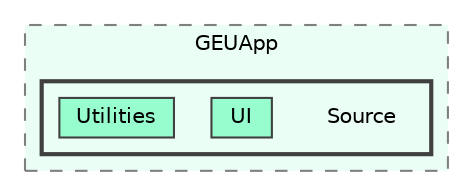 digraph "C:/GEU/GEUApp/Source"
{
 // LATEX_PDF_SIZE
  bgcolor="transparent";
  edge [fontname=Helvetica,fontsize=10,labelfontname=Helvetica,labelfontsize=10];
  node [fontname=Helvetica,fontsize=10,shape=box,height=0.2,width=0.4];
  compound=true
  subgraph clusterdir_bd246592b309cf81b2bdfbcd10ccc68f {
    graph [ bgcolor="#ebfef5", pencolor="grey50", label="GEUApp", fontname=Helvetica,fontsize=10 style="filled,dashed", URL="dir_bd246592b309cf81b2bdfbcd10ccc68f.html",tooltip=""]
  subgraph clusterdir_f2ac7c6e4501a428e303b82d0f866b72 {
    graph [ bgcolor="#ebfef5", pencolor="grey25", label="", fontname=Helvetica,fontsize=10 style="filled,bold", URL="dir_f2ac7c6e4501a428e303b82d0f866b72.html",tooltip=""]
    dir_f2ac7c6e4501a428e303b82d0f866b72 [shape=plaintext, label="Source"];
  dir_201d0ca4247bd2216c2f0ac04b8cedca [label="UI", fillcolor="#98fdce", color="grey25", style="filled", URL="dir_201d0ca4247bd2216c2f0ac04b8cedca.html",tooltip=""];
  dir_a4a9045fd8fa6453f35040935e332d0b [label="Utilities", fillcolor="#98fdce", color="grey25", style="filled", URL="dir_a4a9045fd8fa6453f35040935e332d0b.html",tooltip=""];
  }
  }
}
